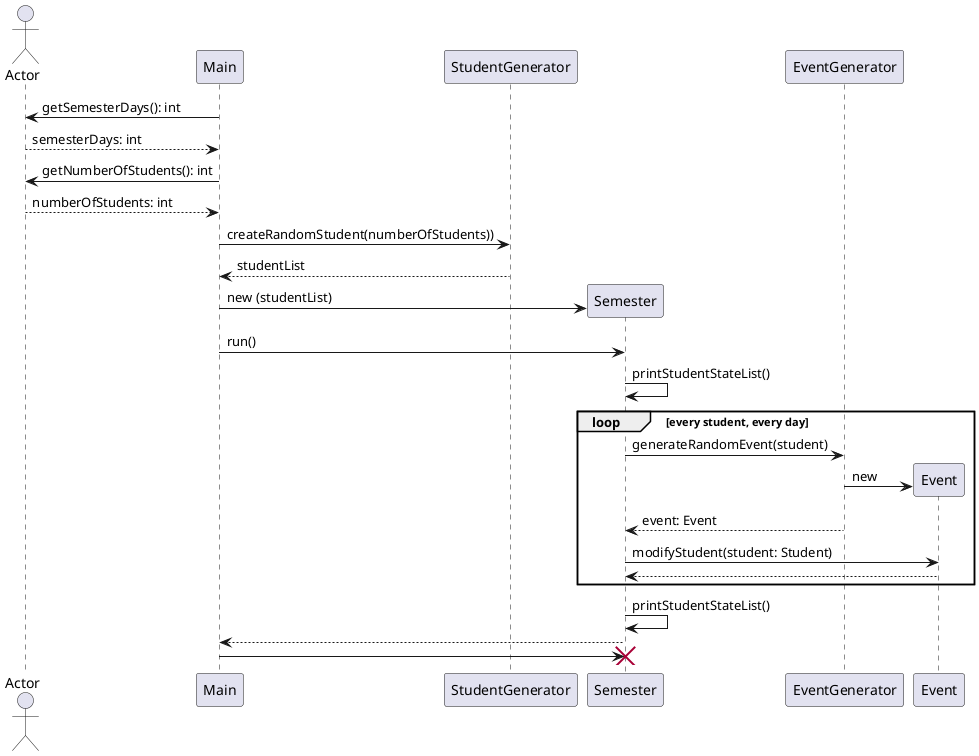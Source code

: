 @startuml

' //www.plantuml.com/plantuml/dpng/hP1DJiGm38NtFeLdroxc0bqWa41i-96O4uJMWo9Dayfn1_Nsk2P1hHHsiqcYv-VFpxbFubZcyGAkbyZui9umgUPxFxaW-Efy05XFFDxzrZly8ZdHI4c87zsIchP37mIiYaVrhVuEqyPZZXheRHu_YT_F9va72l8lBEnz1TWpEI4iSVu6544RwHigyiJQRx3rKiQBJzAqK1oO9zTwUGxgX4kC4zALUC4C0a3S0fwkAZvJ87PvNtlIXmj37Asg8CIyXGc0-pO55P8jKwrlmf4vpRFDiyECSV3d9OTkajqgPw4j8tPa00e3LFxdbd-BXmF03m00

actor Actor
participant Main

Main -> Actor: getSemesterDays(): int
Actor --> Main: semesterDays: int

Main -> Actor: getNumberOfStudents(): int
Actor --> Main: numberOfStudents: int

participant StudentGenerator

Main -> StudentGenerator: createRandomStudent(numberOfStudents))
StudentGenerator --> Main: studentList

create Semester
Main -> Semester: new (studentList)
Main -> Semester: run()
Semester -> Semester: printStudentStateList()

loop every student, every day

  Semester -> EventGenerator: generateRandomEvent(student)
  create Event
  EventGenerator -> Event: new
  EventGenerator --> Semester: event: Event

  Semester -> Event: modifyStudent(student: Student)
  Event --> Semester

end

Semester -> Semester: printStudentStateList()
Semester --> Main

Main -> Semester !!

@enduml
